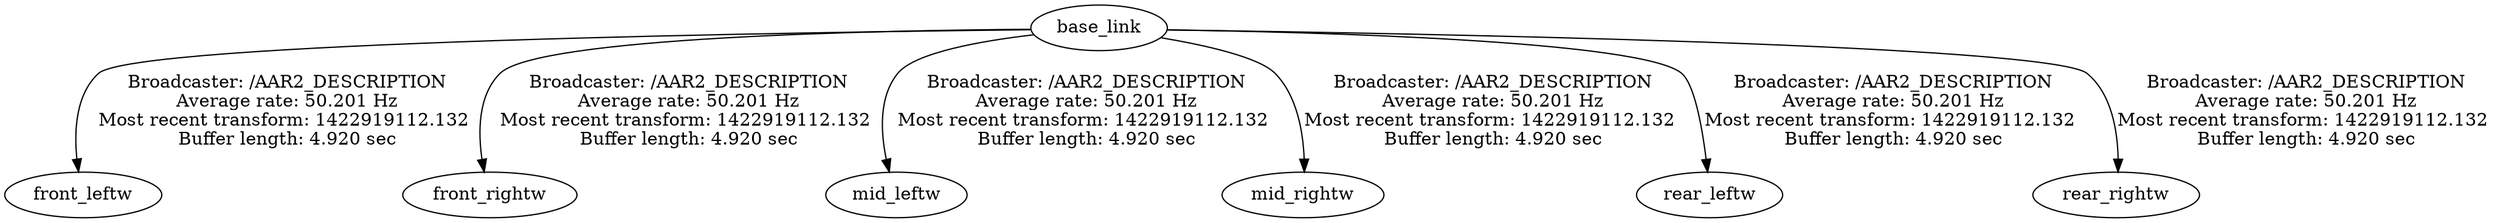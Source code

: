 digraph G {
"base_link" -> "front_leftw"[label="Broadcaster: /AAR2_DESCRIPTION\nAverage rate: 50.201 Hz\nMost recent transform: 1422919112.132 \nBuffer length: 4.920 sec\n"];
"base_link" -> "front_rightw"[label="Broadcaster: /AAR2_DESCRIPTION\nAverage rate: 50.201 Hz\nMost recent transform: 1422919112.132 \nBuffer length: 4.920 sec\n"];
"base_link" -> "mid_leftw"[label="Broadcaster: /AAR2_DESCRIPTION\nAverage rate: 50.201 Hz\nMost recent transform: 1422919112.132 \nBuffer length: 4.920 sec\n"];
"base_link" -> "mid_rightw"[label="Broadcaster: /AAR2_DESCRIPTION\nAverage rate: 50.201 Hz\nMost recent transform: 1422919112.132 \nBuffer length: 4.920 sec\n"];
"base_link" -> "rear_leftw"[label="Broadcaster: /AAR2_DESCRIPTION\nAverage rate: 50.201 Hz\nMost recent transform: 1422919112.132 \nBuffer length: 4.920 sec\n"];
"base_link" -> "rear_rightw"[label="Broadcaster: /AAR2_DESCRIPTION\nAverage rate: 50.201 Hz\nMost recent transform: 1422919112.132 \nBuffer length: 4.920 sec\n"];
}